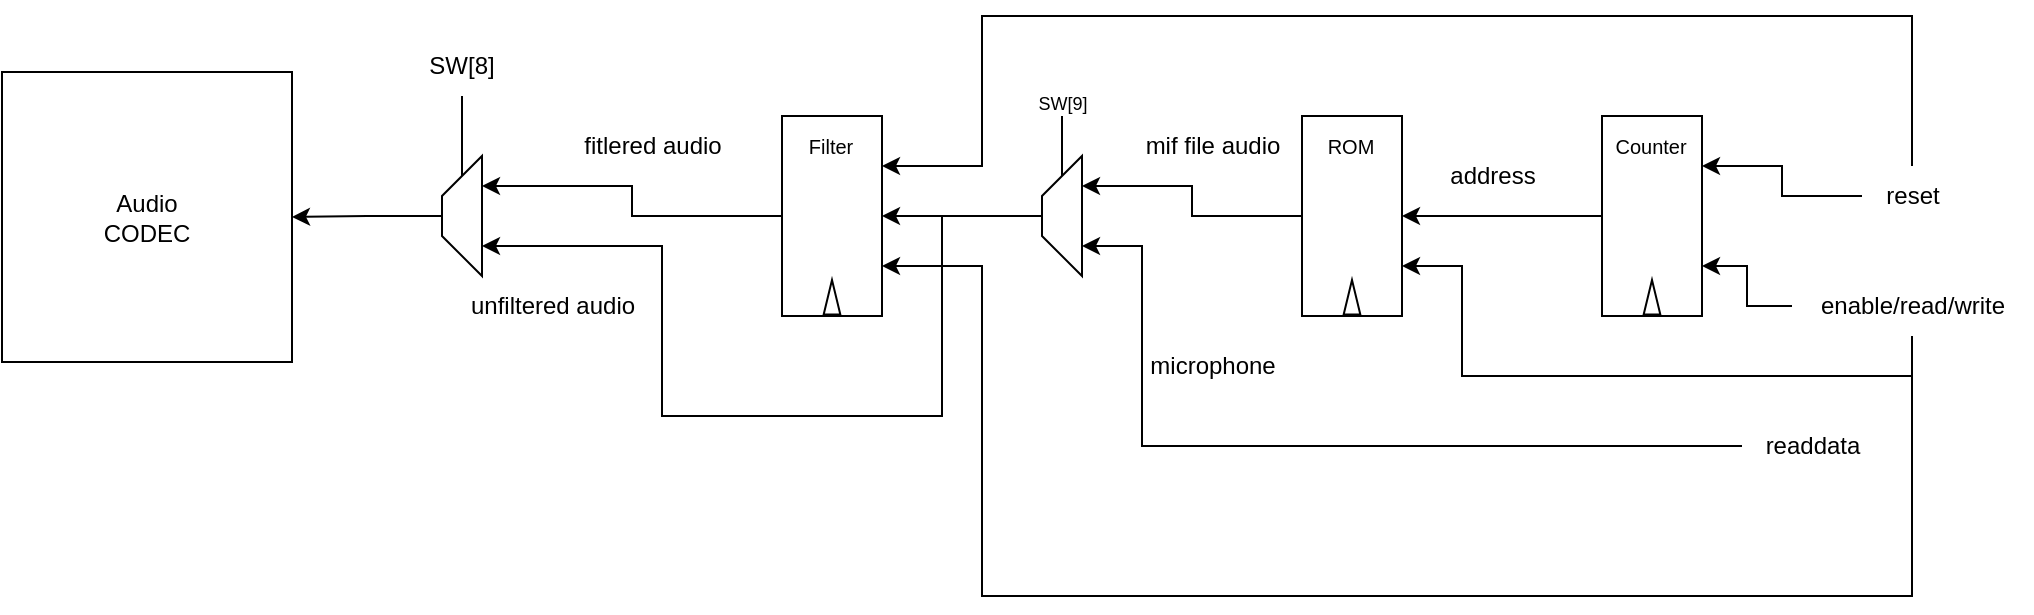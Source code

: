 <mxfile version="22.0.1" type="device">
  <diagram name="Page-1" id="N5WvBGdgyD7GDiqqT3oK">
    <mxGraphModel dx="1158" dy="852" grid="1" gridSize="10" guides="1" tooltips="1" connect="1" arrows="1" fold="1" page="1" pageScale="1" pageWidth="1100" pageHeight="850" math="0" shadow="0">
      <root>
        <mxCell id="0" />
        <mxCell id="1" parent="0" />
        <mxCell id="mew5Y7p2e__52-F5XCSm-6" value="" style="group" vertex="1" connectable="0" parent="1">
          <mxGeometry x="740" y="380" width="50" height="100" as="geometry" />
        </mxCell>
        <mxCell id="mew5Y7p2e__52-F5XCSm-2" value="" style="rounded=0;whiteSpace=wrap;html=1;" vertex="1" parent="mew5Y7p2e__52-F5XCSm-6">
          <mxGeometry width="50" height="100" as="geometry" />
        </mxCell>
        <mxCell id="mew5Y7p2e__52-F5XCSm-3" value="" style="triangle;whiteSpace=wrap;html=1;rotation=-90;" vertex="1" parent="mew5Y7p2e__52-F5XCSm-6">
          <mxGeometry x="16.346" y="86.458" width="17.308" height="8.333" as="geometry" />
        </mxCell>
        <mxCell id="mew5Y7p2e__52-F5XCSm-5" value="&lt;font style=&quot;font-size: 10px;&quot;&gt;ROM&lt;/font&gt;" style="text;html=1;strokeColor=none;fillColor=none;align=center;verticalAlign=middle;whiteSpace=wrap;rounded=0;" vertex="1" parent="mew5Y7p2e__52-F5XCSm-6">
          <mxGeometry x="13.462" y="8.333" width="23.077" height="12.5" as="geometry" />
        </mxCell>
        <mxCell id="mew5Y7p2e__52-F5XCSm-7" value="" style="group" vertex="1" connectable="0" parent="1">
          <mxGeometry x="890" y="380" width="50" height="100" as="geometry" />
        </mxCell>
        <mxCell id="mew5Y7p2e__52-F5XCSm-8" value="" style="rounded=0;whiteSpace=wrap;html=1;" vertex="1" parent="mew5Y7p2e__52-F5XCSm-7">
          <mxGeometry width="50" height="100" as="geometry" />
        </mxCell>
        <mxCell id="mew5Y7p2e__52-F5XCSm-9" value="" style="triangle;whiteSpace=wrap;html=1;rotation=-90;" vertex="1" parent="mew5Y7p2e__52-F5XCSm-7">
          <mxGeometry x="16.346" y="86.458" width="17.308" height="8.333" as="geometry" />
        </mxCell>
        <mxCell id="mew5Y7p2e__52-F5XCSm-10" value="&lt;font style=&quot;font-size: 10px;&quot;&gt;Counter&lt;/font&gt;" style="text;html=1;strokeColor=none;fillColor=none;align=center;verticalAlign=middle;whiteSpace=wrap;rounded=0;" vertex="1" parent="mew5Y7p2e__52-F5XCSm-7">
          <mxGeometry x="13.462" y="8.333" width="23.077" height="12.5" as="geometry" />
        </mxCell>
        <mxCell id="mew5Y7p2e__52-F5XCSm-11" value="" style="group" vertex="1" connectable="0" parent="1">
          <mxGeometry x="480" y="380" width="50" height="100" as="geometry" />
        </mxCell>
        <mxCell id="mew5Y7p2e__52-F5XCSm-12" value="" style="rounded=0;whiteSpace=wrap;html=1;" vertex="1" parent="mew5Y7p2e__52-F5XCSm-11">
          <mxGeometry width="50" height="100" as="geometry" />
        </mxCell>
        <mxCell id="mew5Y7p2e__52-F5XCSm-13" value="" style="triangle;whiteSpace=wrap;html=1;rotation=-90;" vertex="1" parent="mew5Y7p2e__52-F5XCSm-11">
          <mxGeometry x="16.346" y="86.458" width="17.308" height="8.333" as="geometry" />
        </mxCell>
        <mxCell id="mew5Y7p2e__52-F5XCSm-14" value="&lt;font style=&quot;font-size: 10px;&quot;&gt;Filter&lt;/font&gt;" style="text;html=1;strokeColor=none;fillColor=none;align=center;verticalAlign=middle;whiteSpace=wrap;rounded=0;" vertex="1" parent="mew5Y7p2e__52-F5XCSm-11">
          <mxGeometry x="13.462" y="8.333" width="23.077" height="12.5" as="geometry" />
        </mxCell>
        <mxCell id="mew5Y7p2e__52-F5XCSm-26" style="edgeStyle=orthogonalEdgeStyle;rounded=0;orthogonalLoop=1;jettySize=auto;html=1;entryX=1;entryY=0.5;entryDx=0;entryDy=0;" edge="1" parent="1" source="mew5Y7p2e__52-F5XCSm-15" target="mew5Y7p2e__52-F5XCSm-12">
          <mxGeometry relative="1" as="geometry" />
        </mxCell>
        <mxCell id="mew5Y7p2e__52-F5XCSm-45" style="edgeStyle=orthogonalEdgeStyle;rounded=0;orthogonalLoop=1;jettySize=auto;html=1;exitX=0.5;exitY=0;exitDx=0;exitDy=0;entryX=0.25;entryY=1;entryDx=0;entryDy=0;" edge="1" parent="1" source="mew5Y7p2e__52-F5XCSm-15" target="mew5Y7p2e__52-F5XCSm-30">
          <mxGeometry relative="1" as="geometry">
            <Array as="points">
              <mxPoint x="560" y="430" />
              <mxPoint x="560" y="530" />
              <mxPoint x="420" y="530" />
              <mxPoint x="420" y="445" />
            </Array>
          </mxGeometry>
        </mxCell>
        <mxCell id="mew5Y7p2e__52-F5XCSm-15" value="" style="shape=trapezoid;perimeter=trapezoidPerimeter;whiteSpace=wrap;html=1;fixedSize=1;rotation=-90;" vertex="1" parent="1">
          <mxGeometry x="590" y="420" width="60" height="20" as="geometry" />
        </mxCell>
        <mxCell id="mew5Y7p2e__52-F5XCSm-17" style="edgeStyle=orthogonalEdgeStyle;rounded=0;orthogonalLoop=1;jettySize=auto;html=1;exitX=0;exitY=0.5;exitDx=0;exitDy=0;entryX=0.75;entryY=1;entryDx=0;entryDy=0;" edge="1" parent="1" source="mew5Y7p2e__52-F5XCSm-2" target="mew5Y7p2e__52-F5XCSm-15">
          <mxGeometry relative="1" as="geometry" />
        </mxCell>
        <mxCell id="mew5Y7p2e__52-F5XCSm-18" style="edgeStyle=orthogonalEdgeStyle;rounded=0;orthogonalLoop=1;jettySize=auto;html=1;exitX=0;exitY=0.5;exitDx=0;exitDy=0;entryX=1;entryY=0.5;entryDx=0;entryDy=0;" edge="1" parent="1" source="mew5Y7p2e__52-F5XCSm-8" target="mew5Y7p2e__52-F5XCSm-2">
          <mxGeometry relative="1" as="geometry" />
        </mxCell>
        <mxCell id="mew5Y7p2e__52-F5XCSm-20" style="edgeStyle=orthogonalEdgeStyle;rounded=0;orthogonalLoop=1;jettySize=auto;html=1;entryX=1;entryY=0.5;entryDx=0;entryDy=0;endArrow=none;endFill=0;" edge="1" parent="1" source="mew5Y7p2e__52-F5XCSm-19" target="mew5Y7p2e__52-F5XCSm-15">
          <mxGeometry relative="1" as="geometry" />
        </mxCell>
        <mxCell id="mew5Y7p2e__52-F5XCSm-19" value="&lt;font style=&quot;font-size: 9px;&quot;&gt;SW[9]&lt;/font&gt;" style="text;html=1;align=center;verticalAlign=middle;resizable=0;points=[];autosize=1;strokeColor=none;fillColor=none;" vertex="1" parent="1">
          <mxGeometry x="595" y="358" width="50" height="30" as="geometry" />
        </mxCell>
        <mxCell id="mew5Y7p2e__52-F5XCSm-23" style="edgeStyle=orthogonalEdgeStyle;rounded=0;orthogonalLoop=1;jettySize=auto;html=1;entryX=0.25;entryY=1;entryDx=0;entryDy=0;" edge="1" parent="1" source="mew5Y7p2e__52-F5XCSm-22" target="mew5Y7p2e__52-F5XCSm-15">
          <mxGeometry relative="1" as="geometry">
            <Array as="points">
              <mxPoint x="660" y="545" />
              <mxPoint x="660" y="445" />
            </Array>
          </mxGeometry>
        </mxCell>
        <mxCell id="mew5Y7p2e__52-F5XCSm-22" value="readdata" style="text;html=1;align=center;verticalAlign=middle;resizable=0;points=[];autosize=1;strokeColor=none;fillColor=none;" vertex="1" parent="1">
          <mxGeometry x="960" y="530" width="70" height="30" as="geometry" />
        </mxCell>
        <mxCell id="mew5Y7p2e__52-F5XCSm-27" style="edgeStyle=orthogonalEdgeStyle;rounded=0;orthogonalLoop=1;jettySize=auto;html=1;entryX=1;entryY=0.25;entryDx=0;entryDy=0;" edge="1" parent="1" source="mew5Y7p2e__52-F5XCSm-24" target="mew5Y7p2e__52-F5XCSm-8">
          <mxGeometry relative="1" as="geometry" />
        </mxCell>
        <mxCell id="mew5Y7p2e__52-F5XCSm-28" style="edgeStyle=orthogonalEdgeStyle;rounded=0;orthogonalLoop=1;jettySize=auto;html=1;entryX=1;entryY=0.25;entryDx=0;entryDy=0;" edge="1" parent="1" source="mew5Y7p2e__52-F5XCSm-24" target="mew5Y7p2e__52-F5XCSm-12">
          <mxGeometry relative="1" as="geometry">
            <Array as="points">
              <mxPoint x="1045" y="330" />
              <mxPoint x="580" y="330" />
              <mxPoint x="580" y="405" />
            </Array>
          </mxGeometry>
        </mxCell>
        <mxCell id="mew5Y7p2e__52-F5XCSm-24" value="reset" style="text;html=1;align=center;verticalAlign=middle;resizable=0;points=[];autosize=1;strokeColor=none;fillColor=none;" vertex="1" parent="1">
          <mxGeometry x="1020" y="405" width="50" height="30" as="geometry" />
        </mxCell>
        <mxCell id="mew5Y7p2e__52-F5XCSm-37" style="edgeStyle=orthogonalEdgeStyle;rounded=0;orthogonalLoop=1;jettySize=auto;html=1;entryX=1;entryY=0.5;entryDx=0;entryDy=0;" edge="1" parent="1" source="mew5Y7p2e__52-F5XCSm-30" target="mew5Y7p2e__52-F5XCSm-36">
          <mxGeometry relative="1" as="geometry" />
        </mxCell>
        <mxCell id="mew5Y7p2e__52-F5XCSm-30" value="" style="shape=trapezoid;perimeter=trapezoidPerimeter;whiteSpace=wrap;html=1;fixedSize=1;rotation=-90;" vertex="1" parent="1">
          <mxGeometry x="290" y="420" width="60" height="20" as="geometry" />
        </mxCell>
        <mxCell id="mew5Y7p2e__52-F5XCSm-32" style="edgeStyle=orthogonalEdgeStyle;rounded=0;orthogonalLoop=1;jettySize=auto;html=1;entryX=0.75;entryY=1;entryDx=0;entryDy=0;" edge="1" parent="1" source="mew5Y7p2e__52-F5XCSm-12" target="mew5Y7p2e__52-F5XCSm-30">
          <mxGeometry relative="1" as="geometry" />
        </mxCell>
        <mxCell id="mew5Y7p2e__52-F5XCSm-35" style="edgeStyle=orthogonalEdgeStyle;rounded=0;orthogonalLoop=1;jettySize=auto;html=1;entryX=1;entryY=0.5;entryDx=0;entryDy=0;endArrow=none;endFill=0;" edge="1" parent="1" source="mew5Y7p2e__52-F5XCSm-34" target="mew5Y7p2e__52-F5XCSm-30">
          <mxGeometry relative="1" as="geometry" />
        </mxCell>
        <mxCell id="mew5Y7p2e__52-F5XCSm-34" value="SW[8]" style="text;html=1;strokeColor=none;fillColor=none;align=center;verticalAlign=middle;whiteSpace=wrap;rounded=0;" vertex="1" parent="1">
          <mxGeometry x="290" y="340" width="60" height="30" as="geometry" />
        </mxCell>
        <mxCell id="mew5Y7p2e__52-F5XCSm-36" value="Audio&lt;br&gt;CODEC" style="whiteSpace=wrap;html=1;aspect=fixed;" vertex="1" parent="1">
          <mxGeometry x="90" y="358" width="145" height="145" as="geometry" />
        </mxCell>
        <mxCell id="mew5Y7p2e__52-F5XCSm-39" value="fitlered audio" style="text;html=1;align=center;verticalAlign=middle;resizable=0;points=[];autosize=1;strokeColor=none;fillColor=none;" vertex="1" parent="1">
          <mxGeometry x="370" y="380" width="90" height="30" as="geometry" />
        </mxCell>
        <mxCell id="mew5Y7p2e__52-F5XCSm-40" value="unfiltered audio" style="text;html=1;align=center;verticalAlign=middle;resizable=0;points=[];autosize=1;strokeColor=none;fillColor=none;" vertex="1" parent="1">
          <mxGeometry x="310" y="460" width="110" height="30" as="geometry" />
        </mxCell>
        <mxCell id="mew5Y7p2e__52-F5XCSm-41" value="address" style="text;html=1;align=center;verticalAlign=middle;resizable=0;points=[];autosize=1;strokeColor=none;fillColor=none;" vertex="1" parent="1">
          <mxGeometry x="800" y="395" width="70" height="30" as="geometry" />
        </mxCell>
        <mxCell id="mew5Y7p2e__52-F5XCSm-42" value="mif file audio" style="text;html=1;align=center;verticalAlign=middle;resizable=0;points=[];autosize=1;strokeColor=none;fillColor=none;" vertex="1" parent="1">
          <mxGeometry x="650" y="380" width="90" height="30" as="geometry" />
        </mxCell>
        <mxCell id="mew5Y7p2e__52-F5XCSm-43" value="microphone" style="text;html=1;align=center;verticalAlign=middle;resizable=0;points=[];autosize=1;strokeColor=none;fillColor=none;" vertex="1" parent="1">
          <mxGeometry x="650" y="490" width="90" height="30" as="geometry" />
        </mxCell>
        <mxCell id="mew5Y7p2e__52-F5XCSm-47" style="edgeStyle=orthogonalEdgeStyle;rounded=0;orthogonalLoop=1;jettySize=auto;html=1;entryX=1;entryY=0.75;entryDx=0;entryDy=0;" edge="1" parent="1" source="mew5Y7p2e__52-F5XCSm-46" target="mew5Y7p2e__52-F5XCSm-8">
          <mxGeometry relative="1" as="geometry" />
        </mxCell>
        <mxCell id="mew5Y7p2e__52-F5XCSm-48" style="edgeStyle=orthogonalEdgeStyle;rounded=0;orthogonalLoop=1;jettySize=auto;html=1;entryX=1;entryY=0.75;entryDx=0;entryDy=0;" edge="1" parent="1" source="mew5Y7p2e__52-F5XCSm-46" target="mew5Y7p2e__52-F5XCSm-2">
          <mxGeometry relative="1" as="geometry">
            <Array as="points">
              <mxPoint x="1045" y="510" />
              <mxPoint x="820" y="510" />
              <mxPoint x="820" y="455" />
            </Array>
          </mxGeometry>
        </mxCell>
        <mxCell id="mew5Y7p2e__52-F5XCSm-49" style="edgeStyle=orthogonalEdgeStyle;rounded=0;orthogonalLoop=1;jettySize=auto;html=1;entryX=1;entryY=0.75;entryDx=0;entryDy=0;" edge="1" parent="1" source="mew5Y7p2e__52-F5XCSm-46" target="mew5Y7p2e__52-F5XCSm-12">
          <mxGeometry relative="1" as="geometry">
            <Array as="points">
              <mxPoint x="1045" y="620" />
              <mxPoint x="580" y="620" />
              <mxPoint x="580" y="455" />
            </Array>
          </mxGeometry>
        </mxCell>
        <mxCell id="mew5Y7p2e__52-F5XCSm-46" value="enable/read/write" style="text;html=1;align=center;verticalAlign=middle;resizable=0;points=[];autosize=1;strokeColor=none;fillColor=none;" vertex="1" parent="1">
          <mxGeometry x="985" y="460" width="120" height="30" as="geometry" />
        </mxCell>
      </root>
    </mxGraphModel>
  </diagram>
</mxfile>
